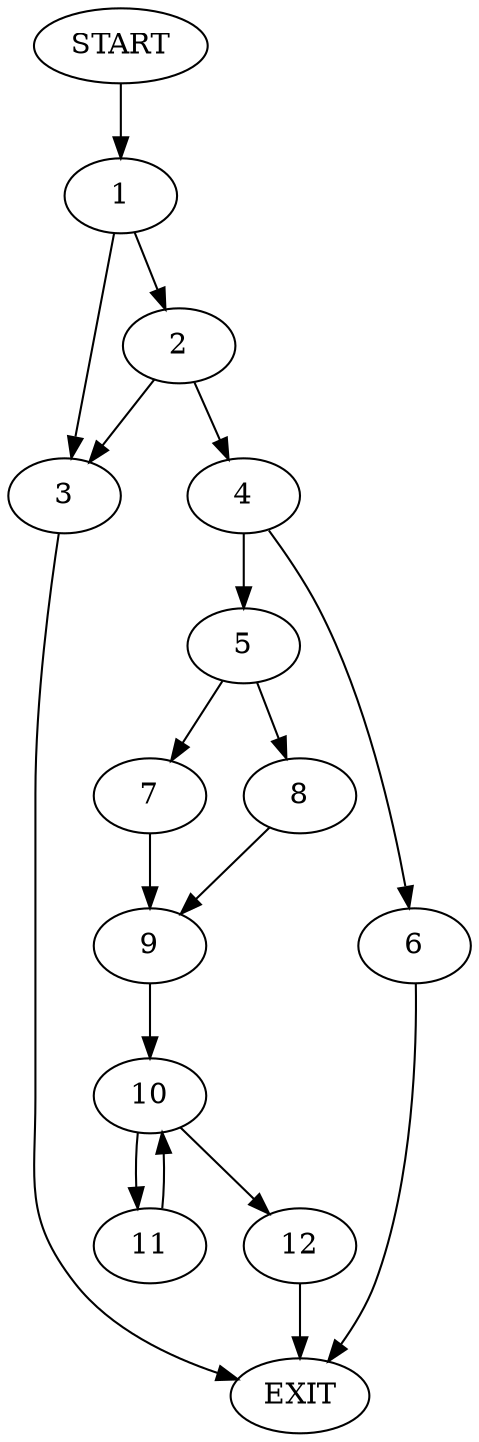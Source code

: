 digraph {
0 [label="START"]
13 [label="EXIT"]
0 -> 1
1 -> 2
1 -> 3
3 -> 13
2 -> 4
2 -> 3
4 -> 5
4 -> 6
6 -> 13
5 -> 7
5 -> 8
8 -> 9
7 -> 9
9 -> 10
10 -> 11
10 -> 12
12 -> 13
11 -> 10
}
